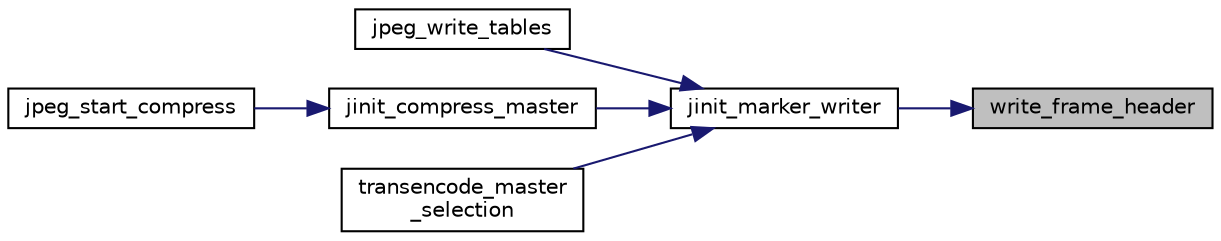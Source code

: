 digraph "write_frame_header"
{
 // LATEX_PDF_SIZE
  bgcolor="transparent";
  edge [fontname="Helvetica",fontsize="10",labelfontname="Helvetica",labelfontsize="10"];
  node [fontname="Helvetica",fontsize="10",shape=record];
  rankdir="RL";
  Node241 [label="write_frame_header",height=0.2,width=0.4,color="black", fillcolor="grey75", style="filled", fontcolor="black",tooltip=" "];
  Node241 -> Node242 [dir="back",color="midnightblue",fontsize="10",style="solid"];
  Node242 [label="jinit_marker_writer",height=0.2,width=0.4,color="black",URL="$jcmarker_8c.html#aa9195332f50b4cc182fa49c24abf9e22",tooltip=" "];
  Node242 -> Node243 [dir="back",color="midnightblue",fontsize="10",style="solid"];
  Node243 [label="jpeg_write_tables",height=0.2,width=0.4,color="black",URL="$jcapimin_8c.html#ad476429912a2ceb2f1606326fbbb64f2",tooltip=" "];
  Node242 -> Node244 [dir="back",color="midnightblue",fontsize="10",style="solid"];
  Node244 [label="jinit_compress_master",height=0.2,width=0.4,color="black",URL="$jcinit_8c.html#a9b434908559c6849283fcac944250b3b",tooltip=" "];
  Node244 -> Node245 [dir="back",color="midnightblue",fontsize="10",style="solid"];
  Node245 [label="jpeg_start_compress",height=0.2,width=0.4,color="black",URL="$jcapistd_8c.html#aacff7627af44bc9457601ba15577162d",tooltip=" "];
  Node242 -> Node246 [dir="back",color="midnightblue",fontsize="10",style="solid"];
  Node246 [label="transencode_master\l_selection",height=0.2,width=0.4,color="black",URL="$jctrans_8c.html#ae87fac6bd08f4b513d2f7f5629586733",tooltip=" "];
}
